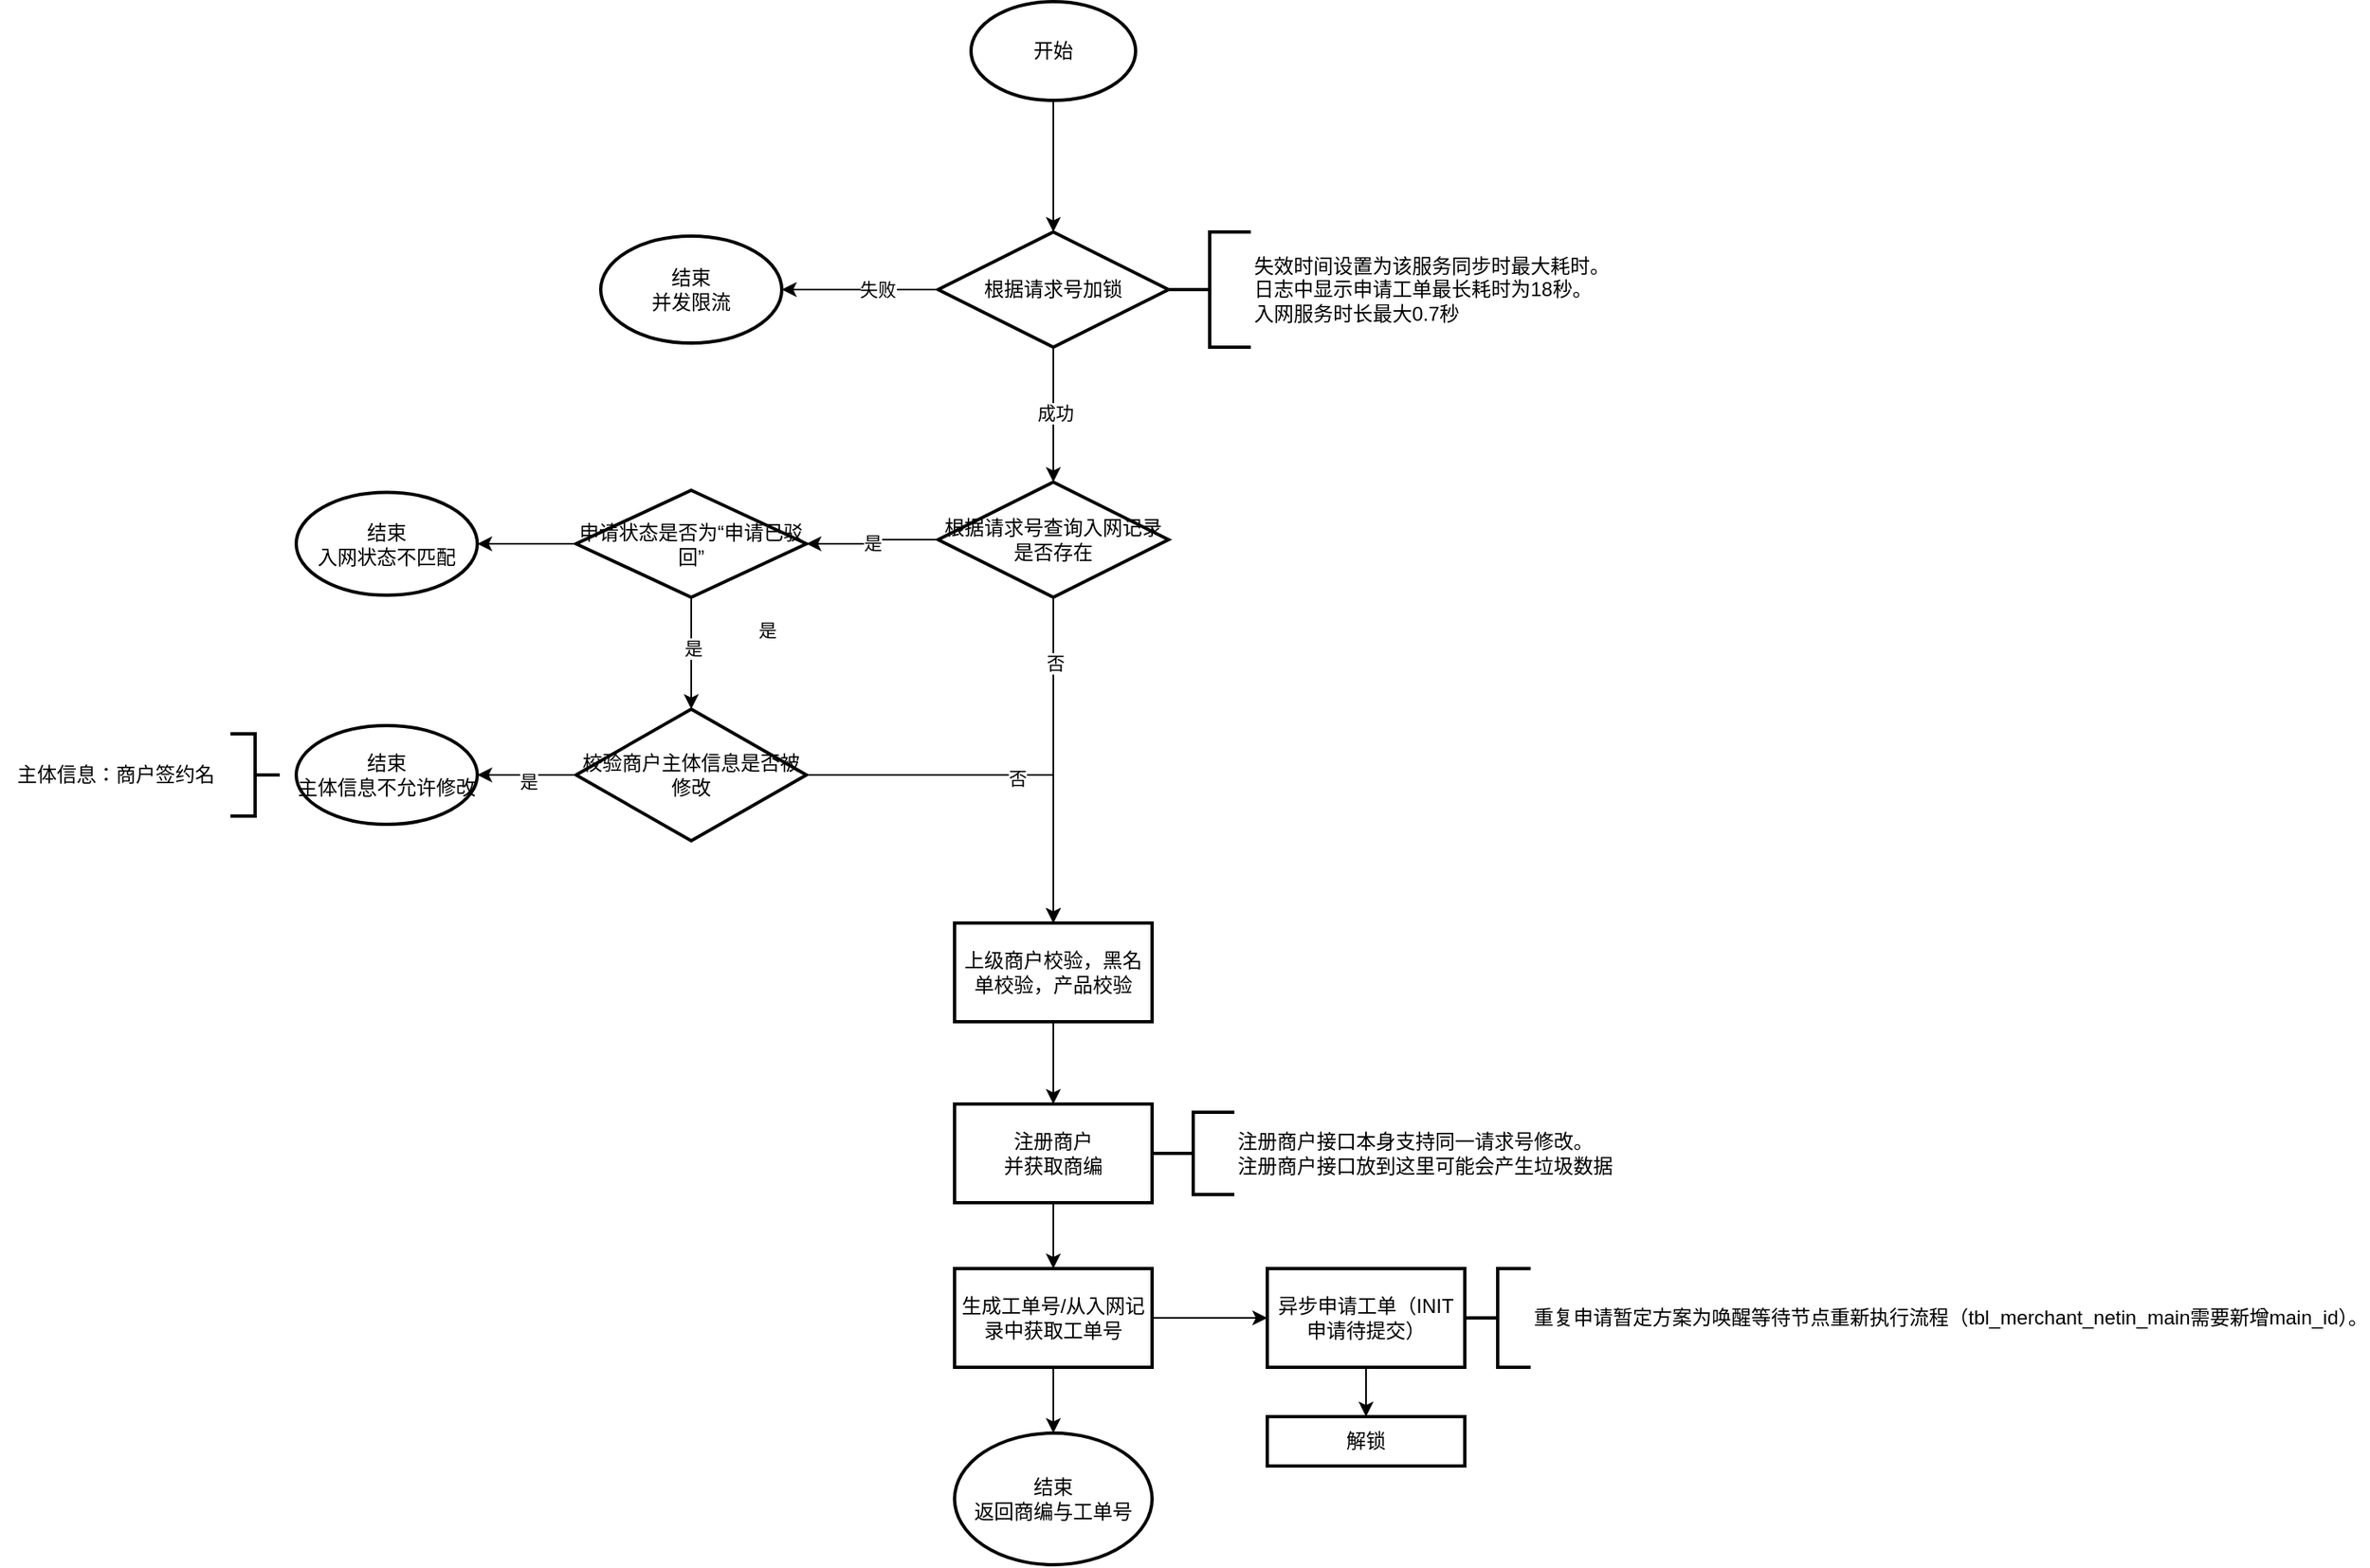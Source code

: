 <mxfile version="13.8.8" type="github">
  <diagram id="XCPZMHj8SuXuo62oUey4" name="亿企通迁移">
    <mxGraphModel dx="1207" dy="859" grid="0" gridSize="10" guides="1" tooltips="1" connect="1" arrows="1" fold="1" page="0" pageScale="1" pageWidth="827" pageHeight="1169" math="0" shadow="0">
      <root>
        <mxCell id="0" />
        <mxCell id="1" parent="0" />
        <mxCell id="39Lvq84c3H4vdwFl3TJd-32" value="" style="edgeStyle=orthogonalEdgeStyle;rounded=0;orthogonalLoop=1;jettySize=auto;html=1;" edge="1" parent="1" source="39Lvq84c3H4vdwFl3TJd-1" target="39Lvq84c3H4vdwFl3TJd-33">
          <mxGeometry relative="1" as="geometry">
            <mxPoint x="350" y="-140" as="targetPoint" />
          </mxGeometry>
        </mxCell>
        <mxCell id="39Lvq84c3H4vdwFl3TJd-1" value="开始" style="strokeWidth=2;html=1;shape=mxgraph.flowchart.start_1;whiteSpace=wrap;" vertex="1" parent="1">
          <mxGeometry x="300" y="-160" width="100" height="60" as="geometry" />
        </mxCell>
        <mxCell id="39Lvq84c3H4vdwFl3TJd-5" value="" style="edgeStyle=orthogonalEdgeStyle;rounded=0;orthogonalLoop=1;jettySize=auto;html=1;" edge="1" parent="1" source="39Lvq84c3H4vdwFl3TJd-2" target="39Lvq84c3H4vdwFl3TJd-4">
          <mxGeometry relative="1" as="geometry" />
        </mxCell>
        <mxCell id="39Lvq84c3H4vdwFl3TJd-2" value="上级商户校验，黑名单校验，产品校验" style="whiteSpace=wrap;html=1;strokeWidth=2;" vertex="1" parent="1">
          <mxGeometry x="290" y="400" width="120" height="60" as="geometry" />
        </mxCell>
        <mxCell id="39Lvq84c3H4vdwFl3TJd-8" value="" style="edgeStyle=orthogonalEdgeStyle;rounded=0;orthogonalLoop=1;jettySize=auto;html=1;" edge="1" parent="1" source="39Lvq84c3H4vdwFl3TJd-4" target="39Lvq84c3H4vdwFl3TJd-7">
          <mxGeometry relative="1" as="geometry" />
        </mxCell>
        <mxCell id="39Lvq84c3H4vdwFl3TJd-4" value="注册商户&lt;br&gt;并获取商编" style="whiteSpace=wrap;html=1;strokeWidth=2;" vertex="1" parent="1">
          <mxGeometry x="290" y="510" width="120" height="60" as="geometry" />
        </mxCell>
        <mxCell id="39Lvq84c3H4vdwFl3TJd-70" style="edgeStyle=orthogonalEdgeStyle;rounded=0;orthogonalLoop=1;jettySize=auto;html=1;exitX=0.5;exitY=1;exitDx=0;exitDy=0;" edge="1" parent="1" source="39Lvq84c3H4vdwFl3TJd-7" target="39Lvq84c3H4vdwFl3TJd-11">
          <mxGeometry relative="1" as="geometry" />
        </mxCell>
        <mxCell id="39Lvq84c3H4vdwFl3TJd-75" value="" style="edgeStyle=orthogonalEdgeStyle;rounded=0;orthogonalLoop=1;jettySize=auto;html=1;" edge="1" parent="1" source="39Lvq84c3H4vdwFl3TJd-7" target="39Lvq84c3H4vdwFl3TJd-9">
          <mxGeometry relative="1" as="geometry" />
        </mxCell>
        <mxCell id="39Lvq84c3H4vdwFl3TJd-7" value="生成工单号/从入网记录中获取工单号" style="whiteSpace=wrap;html=1;strokeWidth=2;" vertex="1" parent="1">
          <mxGeometry x="290" y="610" width="120" height="60" as="geometry" />
        </mxCell>
        <mxCell id="39Lvq84c3H4vdwFl3TJd-72" value="" style="edgeStyle=orthogonalEdgeStyle;rounded=0;orthogonalLoop=1;jettySize=auto;html=1;" edge="1" parent="1" source="39Lvq84c3H4vdwFl3TJd-9" target="39Lvq84c3H4vdwFl3TJd-71">
          <mxGeometry relative="1" as="geometry" />
        </mxCell>
        <mxCell id="39Lvq84c3H4vdwFl3TJd-9" value="异步申请工单（INIT申请待提交）" style="whiteSpace=wrap;html=1;strokeWidth=2;" vertex="1" parent="1">
          <mxGeometry x="480" y="610" width="120" height="60" as="geometry" />
        </mxCell>
        <mxCell id="39Lvq84c3H4vdwFl3TJd-11" value="结束&lt;br&gt;返回商编与工单号" style="ellipse;whiteSpace=wrap;html=1;strokeWidth=2;" vertex="1" parent="1">
          <mxGeometry x="290" y="710" width="120" height="80" as="geometry" />
        </mxCell>
        <mxCell id="39Lvq84c3H4vdwFl3TJd-22" value="" style="edgeStyle=orthogonalEdgeStyle;rounded=0;orthogonalLoop=1;jettySize=auto;html=1;" edge="1" parent="1" source="39Lvq84c3H4vdwFl3TJd-18" target="39Lvq84c3H4vdwFl3TJd-25">
          <mxGeometry relative="1" as="geometry">
            <mxPoint x="510" y="167" as="targetPoint" />
          </mxGeometry>
        </mxCell>
        <mxCell id="39Lvq84c3H4vdwFl3TJd-23" value="是" style="edgeLabel;html=1;align=center;verticalAlign=middle;resizable=0;points=[];" vertex="1" connectable="0" parent="39Lvq84c3H4vdwFl3TJd-22">
          <mxGeometry x="0.044" y="-1" relative="1" as="geometry">
            <mxPoint as="offset" />
          </mxGeometry>
        </mxCell>
        <mxCell id="39Lvq84c3H4vdwFl3TJd-59" style="edgeStyle=orthogonalEdgeStyle;rounded=0;orthogonalLoop=1;jettySize=auto;html=1;exitX=0.5;exitY=1;exitDx=0;exitDy=0;exitPerimeter=0;entryX=0.5;entryY=0;entryDx=0;entryDy=0;" edge="1" parent="1" source="39Lvq84c3H4vdwFl3TJd-18" target="39Lvq84c3H4vdwFl3TJd-2">
          <mxGeometry relative="1" as="geometry" />
        </mxCell>
        <mxCell id="39Lvq84c3H4vdwFl3TJd-60" value="否" style="edgeLabel;html=1;align=center;verticalAlign=middle;resizable=0;points=[];" vertex="1" connectable="0" parent="39Lvq84c3H4vdwFl3TJd-59">
          <mxGeometry x="-0.6" y="1" relative="1" as="geometry">
            <mxPoint as="offset" />
          </mxGeometry>
        </mxCell>
        <mxCell id="39Lvq84c3H4vdwFl3TJd-18" value="根据请求号查询入网记录是否存在" style="strokeWidth=2;html=1;shape=mxgraph.flowchart.decision;whiteSpace=wrap;" vertex="1" parent="1">
          <mxGeometry x="280" y="132" width="140" height="70" as="geometry" />
        </mxCell>
        <mxCell id="39Lvq84c3H4vdwFl3TJd-26" style="edgeStyle=orthogonalEdgeStyle;rounded=0;orthogonalLoop=1;jettySize=auto;html=1;exitX=0.5;exitY=1;exitDx=0;exitDy=0;exitPerimeter=0;entryX=0.5;entryY=0;entryDx=0;entryDy=0;entryPerimeter=0;" edge="1" parent="1" source="39Lvq84c3H4vdwFl3TJd-25" target="39Lvq84c3H4vdwFl3TJd-48">
          <mxGeometry relative="1" as="geometry">
            <mxPoint x="240" y="320" as="targetPoint" />
          </mxGeometry>
        </mxCell>
        <mxCell id="39Lvq84c3H4vdwFl3TJd-27" value="是" style="edgeLabel;html=1;align=center;verticalAlign=middle;resizable=0;points=[];" vertex="1" connectable="0" parent="39Lvq84c3H4vdwFl3TJd-26">
          <mxGeometry x="-0.408" y="46" relative="1" as="geometry">
            <mxPoint as="offset" />
          </mxGeometry>
        </mxCell>
        <mxCell id="39Lvq84c3H4vdwFl3TJd-49" value="是" style="edgeLabel;html=1;align=center;verticalAlign=middle;resizable=0;points=[];" vertex="1" connectable="0" parent="39Lvq84c3H4vdwFl3TJd-26">
          <mxGeometry x="-0.092" y="1" relative="1" as="geometry">
            <mxPoint as="offset" />
          </mxGeometry>
        </mxCell>
        <mxCell id="39Lvq84c3H4vdwFl3TJd-43" value="" style="edgeStyle=orthogonalEdgeStyle;rounded=0;orthogonalLoop=1;jettySize=auto;html=1;" edge="1" parent="1" source="39Lvq84c3H4vdwFl3TJd-25" target="39Lvq84c3H4vdwFl3TJd-42">
          <mxGeometry relative="1" as="geometry" />
        </mxCell>
        <mxCell id="39Lvq84c3H4vdwFl3TJd-25" value="申请状态是否为“申请已驳回”" style="strokeWidth=2;html=1;shape=mxgraph.flowchart.decision;whiteSpace=wrap;" vertex="1" parent="1">
          <mxGeometry x="60" y="137" width="140" height="65" as="geometry" />
        </mxCell>
        <mxCell id="39Lvq84c3H4vdwFl3TJd-38" value="" style="edgeStyle=orthogonalEdgeStyle;rounded=0;orthogonalLoop=1;jettySize=auto;html=1;" edge="1" parent="1" source="39Lvq84c3H4vdwFl3TJd-33" target="39Lvq84c3H4vdwFl3TJd-37">
          <mxGeometry relative="1" as="geometry" />
        </mxCell>
        <mxCell id="39Lvq84c3H4vdwFl3TJd-39" value="失败" style="edgeLabel;html=1;align=center;verticalAlign=middle;resizable=0;points=[];" vertex="1" connectable="0" parent="39Lvq84c3H4vdwFl3TJd-38">
          <mxGeometry x="-0.225" relative="1" as="geometry">
            <mxPoint as="offset" />
          </mxGeometry>
        </mxCell>
        <mxCell id="39Lvq84c3H4vdwFl3TJd-66" value="" style="edgeStyle=orthogonalEdgeStyle;rounded=0;orthogonalLoop=1;jettySize=auto;html=1;entryX=0.5;entryY=0;entryDx=0;entryDy=0;entryPerimeter=0;" edge="1" parent="1" source="39Lvq84c3H4vdwFl3TJd-33" target="39Lvq84c3H4vdwFl3TJd-18">
          <mxGeometry relative="1" as="geometry">
            <mxPoint x="350" y="130" as="targetPoint" />
          </mxGeometry>
        </mxCell>
        <mxCell id="39Lvq84c3H4vdwFl3TJd-68" value="成功" style="edgeLabel;html=1;align=center;verticalAlign=middle;resizable=0;points=[];" vertex="1" connectable="0" parent="39Lvq84c3H4vdwFl3TJd-66">
          <mxGeometry x="-0.033" y="1" relative="1" as="geometry">
            <mxPoint as="offset" />
          </mxGeometry>
        </mxCell>
        <mxCell id="39Lvq84c3H4vdwFl3TJd-33" value="根据请求号加锁" style="strokeWidth=2;html=1;shape=mxgraph.flowchart.decision;whiteSpace=wrap;" vertex="1" parent="1">
          <mxGeometry x="280" y="-20" width="140" height="70" as="geometry" />
        </mxCell>
        <mxCell id="39Lvq84c3H4vdwFl3TJd-34" value="失效时间设置为该服务同步时最大耗时。&lt;br&gt;日志中显示申请工单最长耗时为18秒。&lt;br&gt;入网服务时长最大0.7秒" style="strokeWidth=2;html=1;shape=mxgraph.flowchart.annotation_2;align=left;labelPosition=right;pointerEvents=1;" vertex="1" parent="1">
          <mxGeometry x="420" y="-20" width="50" height="70" as="geometry" />
        </mxCell>
        <mxCell id="39Lvq84c3H4vdwFl3TJd-37" value="结束&lt;br&gt;并发限流" style="ellipse;whiteSpace=wrap;html=1;strokeWidth=2;" vertex="1" parent="1">
          <mxGeometry x="75" y="-17.5" width="110" height="65" as="geometry" />
        </mxCell>
        <mxCell id="39Lvq84c3H4vdwFl3TJd-42" value="结束&lt;br&gt;入网状态不匹配" style="ellipse;whiteSpace=wrap;html=1;strokeWidth=2;" vertex="1" parent="1">
          <mxGeometry x="-110" y="138.25" width="110" height="62.5" as="geometry" />
        </mxCell>
        <mxCell id="39Lvq84c3H4vdwFl3TJd-44" value="注册商户接口本身支持同一请求号修改。&lt;br&gt;注册商户接口放到这里可能会产生垃圾数据" style="strokeWidth=2;html=1;shape=mxgraph.flowchart.annotation_2;align=left;labelPosition=right;pointerEvents=1;" vertex="1" parent="1">
          <mxGeometry x="410" y="515" width="50" height="50" as="geometry" />
        </mxCell>
        <mxCell id="39Lvq84c3H4vdwFl3TJd-51" value="" style="edgeStyle=orthogonalEdgeStyle;rounded=0;orthogonalLoop=1;jettySize=auto;html=1;" edge="1" parent="1" source="39Lvq84c3H4vdwFl3TJd-48" target="39Lvq84c3H4vdwFl3TJd-50">
          <mxGeometry relative="1" as="geometry" />
        </mxCell>
        <mxCell id="39Lvq84c3H4vdwFl3TJd-52" value="是" style="edgeLabel;html=1;align=center;verticalAlign=middle;resizable=0;points=[];" vertex="1" connectable="0" parent="39Lvq84c3H4vdwFl3TJd-51">
          <mxGeometry x="-0.022" y="4" relative="1" as="geometry">
            <mxPoint as="offset" />
          </mxGeometry>
        </mxCell>
        <mxCell id="39Lvq84c3H4vdwFl3TJd-53" value="" style="edgeStyle=orthogonalEdgeStyle;rounded=0;orthogonalLoop=1;jettySize=auto;html=1;" edge="1" parent="1" source="39Lvq84c3H4vdwFl3TJd-48" target="39Lvq84c3H4vdwFl3TJd-2">
          <mxGeometry relative="1" as="geometry" />
        </mxCell>
        <mxCell id="39Lvq84c3H4vdwFl3TJd-54" value="否" style="edgeLabel;html=1;align=center;verticalAlign=middle;resizable=0;points=[];" vertex="1" connectable="0" parent="39Lvq84c3H4vdwFl3TJd-53">
          <mxGeometry x="0.067" y="-2" relative="1" as="geometry">
            <mxPoint as="offset" />
          </mxGeometry>
        </mxCell>
        <mxCell id="39Lvq84c3H4vdwFl3TJd-48" value="校验商户主体信息是否被修改" style="strokeWidth=2;html=1;shape=mxgraph.flowchart.decision;whiteSpace=wrap;" vertex="1" parent="1">
          <mxGeometry x="60" y="270" width="140" height="80" as="geometry" />
        </mxCell>
        <mxCell id="39Lvq84c3H4vdwFl3TJd-50" value="结束&lt;br&gt;主体信息不允许修改" style="ellipse;whiteSpace=wrap;html=1;strokeWidth=2;" vertex="1" parent="1">
          <mxGeometry x="-110" y="280" width="110" height="60" as="geometry" />
        </mxCell>
        <mxCell id="39Lvq84c3H4vdwFl3TJd-55" value="重复申请暂定方案为唤醒等待节点重新执行流程（tbl_merchant_netin_main需要新增main_id）。" style="strokeWidth=2;html=1;shape=mxgraph.flowchart.annotation_2;align=left;labelPosition=right;pointerEvents=1;" vertex="1" parent="1">
          <mxGeometry x="600" y="610" width="40" height="60" as="geometry" />
        </mxCell>
        <mxCell id="39Lvq84c3H4vdwFl3TJd-61" value="" style="strokeWidth=2;html=1;shape=mxgraph.flowchart.annotation_2;align=left;labelPosition=right;pointerEvents=1;direction=west;" vertex="1" parent="1">
          <mxGeometry x="-150" y="285" width="30" height="50" as="geometry" />
        </mxCell>
        <mxCell id="39Lvq84c3H4vdwFl3TJd-64" value="主体信息：商户签约名" style="text;html=1;align=center;verticalAlign=middle;resizable=0;points=[];autosize=1;" vertex="1" parent="1">
          <mxGeometry x="-290" y="300" width="140" height="20" as="geometry" />
        </mxCell>
        <mxCell id="39Lvq84c3H4vdwFl3TJd-71" value="解锁" style="whiteSpace=wrap;html=1;strokeWidth=2;" vertex="1" parent="1">
          <mxGeometry x="480" y="700" width="120" height="30" as="geometry" />
        </mxCell>
      </root>
    </mxGraphModel>
  </diagram>
</mxfile>
